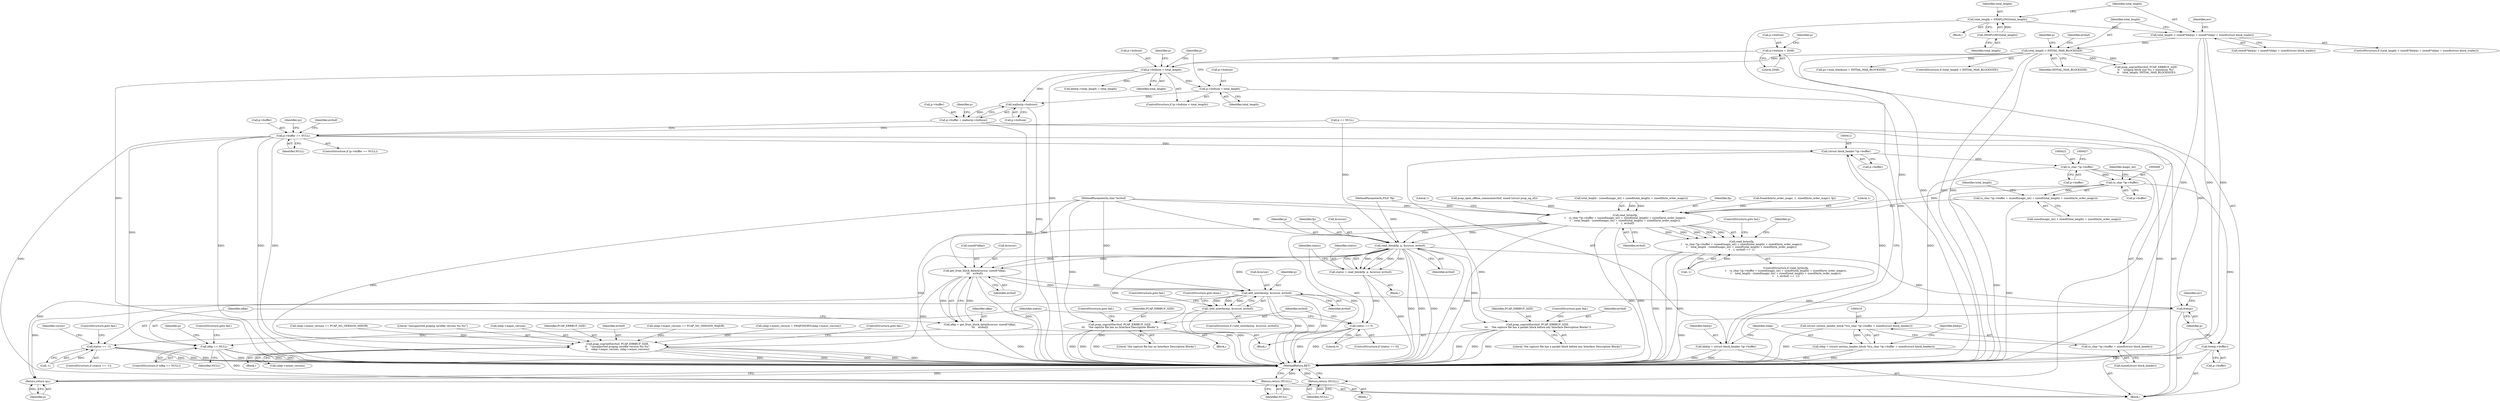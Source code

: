 digraph "0_libpcap_87d6bef033062f969e70fa40c43dfd945d5a20ab@API" {
"1000381" [label="(Call,malloc(p->bufsize))"];
"1000367" [label="(Call,p->bufsize < total_length)"];
"1000361" [label="(Call,p->bufsize = 2048)"];
"1000280" [label="(Call,total_length > INITIAL_MAX_BLOCKSIZE)"];
"1000260" [label="(Call,total_length < sizeof(*bhdrp) + sizeof(*shbp) + sizeof(struct block_trailer))"];
"1000255" [label="(Call,total_length = SWAPLONG(total_length))"];
"1000257" [label="(Call,SWAPLONG(total_length))"];
"1000372" [label="(Call,p->bufsize = total_length)"];
"1000377" [label="(Call,p->buffer = malloc(p->bufsize))"];
"1000386" [label="(Call,p->buffer == NULL)"];
"1000402" [label="(Return,return (NULL);)"];
"1000411" [label="(Call,(struct block_header *)p->buffer)"];
"1000409" [label="(Call,bhdrp = (struct block_header *)p->buffer)"];
"1000421" [label="(Call,(u_char *)p->buffer)"];
"1000418" [label="(Call,(struct section_header_block *)((u_char *)p->buffer + sizeof(struct block_header)))"];
"1000416" [label="(Call,shbp = (struct section_header_block *)((u_char *)p->buffer + sizeof(struct block_header)))"];
"1000420" [label="(Call,(u_char *)p->buffer + sizeof(struct block_header))"];
"1000448" [label="(Call,(u_char *)p->buffer)"];
"1000445" [label="(Call,read_bytes(fp,\n\t    (u_char *)p->buffer + (sizeof(magic_int) + sizeof(total_length) + sizeof(byte_order_magic)),\n\t    total_length - (sizeof(magic_int) + sizeof(total_length) + sizeof(byte_order_magic)),\n\t    1, errbuf))"];
"1000444" [label="(Call,read_bytes(fp,\n\t    (u_char *)p->buffer + (sizeof(magic_int) + sizeof(total_length) + sizeof(byte_order_magic)),\n\t    total_length - (sizeof(magic_int) + sizeof(total_length) + sizeof(byte_order_magic)),\n\t    1, errbuf) == -1)"];
"1000511" [label="(Call,pcap_snprintf(errbuf, PCAP_ERRBUF_SIZE,\n\t\t    \"unsupported pcapng savefile version %u.%u\",\n\t\t    shbp->major_version, shbp->minor_version))"];
"1000547" [label="(Call,read_block(fp, p, &cursor, errbuf))"];
"1000545" [label="(Call,status = read_block(fp, p, &cursor, errbuf))"];
"1000554" [label="(Call,status == 0)"];
"1000564" [label="(Call,status == -1)"];
"1000558" [label="(Call,pcap_snprintf(errbuf, PCAP_ERRBUF_SIZE,\n\t\t\t    \"the capture file has no Interface Description Blocks\"))"];
"1000577" [label="(Call,get_from_block_data(&cursor, sizeof(*idbp),\n\t\t\t    errbuf))"];
"1000575" [label="(Call,idbp = get_from_block_data(&cursor, sizeof(*idbp),\n\t\t\t    errbuf))"];
"1000585" [label="(Call,idbp == NULL)"];
"1000705" [label="(Return,return (NULL);)"];
"1000612" [label="(Call,add_interface(p, &cursor, errbuf))"];
"1000611" [label="(Call,!add_interface(p, &cursor, errbuf))"];
"1000688" [label="(Return,return (p);)"];
"1000699" [label="(Call,free(p))"];
"1000622" [label="(Call,pcap_snprintf(errbuf, PCAP_ERRBUF_SIZE,\n\t\t\t    \"the capture file has a packet block before any Interface Description Blocks\"))"];
"1000447" [label="(Call,(u_char *)p->buffer + (sizeof(magic_int) + sizeof(total_length) + sizeof(byte_order_magic)))"];
"1000695" [label="(Call,free(p->buffer))"];
"1000471" [label="(Literal,1)"];
"1000571" [label="(Identifier,cursor)"];
"1000474" [label="(Literal,1)"];
"1000616" [label="(Identifier,errbuf)"];
"1000553" [label="(ControlStructure,if (status == 0))"];
"1000257" [label="(Call,SWAPLONG(total_length))"];
"1000475" [label="(ControlStructure,goto fail;)"];
"1000298" [label="(Call,pcap_open_offline_common(errbuf, sizeof (struct pcap_ng_sf)))"];
"1000580" [label="(Call,sizeof(*idbp))"];
"1000555" [label="(Identifier,status)"];
"1000369" [label="(Identifier,p)"];
"1000262" [label="(Call,sizeof(*bhdrp) + sizeof(*shbp) + sizeof(struct block_trailer))"];
"1000548" [label="(Identifier,fp)"];
"1000583" [label="(Identifier,errbuf)"];
"1000417" [label="(Identifier,shbp)"];
"1000409" [label="(Call,bhdrp = (struct block_header *)p->buffer)"];
"1000367" [label="(Call,p->bufsize < total_length)"];
"1000280" [label="(Call,total_length > INITIAL_MAX_BLOCKSIZE)"];
"1000561" [label="(Literal,\"the capture file has no Interface Description Blocks\")"];
"1000366" [label="(ControlStructure,if (p->bufsize < total_length))"];
"1000282" [label="(Identifier,INITIAL_MAX_BLOCKSIZE)"];
"1000139" [label="(Block,)"];
"1000455" [label="(Identifier,magic_int)"];
"1000511" [label="(Call,pcap_snprintf(errbuf, PCAP_ERRBUF_SIZE,\n\t\t    \"unsupported pcapng savefile version %u.%u\",\n\t\t    shbp->major_version, shbp->minor_version))"];
"1000390" [label="(Identifier,NULL)"];
"1000461" [label="(Call,total_length - (sizeof(magic_int) + sizeof(total_length) + sizeof(byte_order_magic)))"];
"1000611" [label="(Call,!add_interface(p, &cursor, errbuf))"];
"1000446" [label="(Identifier,fp)"];
"1000614" [label="(Call,&cursor)"];
"1000699" [label="(Call,free(p))"];
"1000462" [label="(Identifier,total_length)"];
"1000547" [label="(Call,read_block(fp, p, &cursor, errbuf))"];
"1000377" [label="(Call,p->buffer = malloc(p->bufsize))"];
"1000591" [label="(Identifier,p)"];
"1000550" [label="(Call,&cursor)"];
"1000284" [label="(Call,pcap_snprintf(errbuf, PCAP_ERRBUF_SIZE,\n\t\t    \"pcapng block size %u > maximum %u\",\n\t\t    total_length, INITIAL_MAX_BLOCKSIZE))"];
"1000473" [label="(Call,-1)"];
"1000576" [label="(Identifier,idbp)"];
"1000566" [label="(Call,-1)"];
"1000402" [label="(Return,return (NULL);)"];
"1000255" [label="(Call,total_length = SWAPLONG(total_length))"];
"1000206" [label="(Call,fread(&byte_order_magic, 1, sizeof(byte_order_magic), fp))"];
"1000588" [label="(ControlStructure,goto fail;)"];
"1000707" [label="(MethodReturn,RET)"];
"1000404" [label="(Call,ps->max_blocksize = INITIAL_MAX_BLOCKSIZE)"];
"1000586" [label="(Identifier,idbp)"];
"1000373" [label="(Call,p->bufsize)"];
"1000703" [label="(Identifier,err)"];
"1000612" [label="(Call,add_interface(p, &cursor, errbuf))"];
"1000382" [label="(Call,p->bufsize)"];
"1000362" [label="(Call,p->bufsize)"];
"1000260" [label="(Call,total_length < sizeof(*bhdrp) + sizeof(*shbp) + sizeof(struct block_trailer))"];
"1000489" [label="(Call,shbp->minor_version = SWAPSHORT(shbp->minor_version))"];
"1000279" [label="(ControlStructure,if (total_length > INITIAL_MAX_BLOCKSIZE))"];
"1000549" [label="(Identifier,p)"];
"1000577" [label="(Call,get_from_block_data(&cursor, sizeof(*idbp),\n\t\t\t    errbuf))"];
"1000447" [label="(Call,(u_char *)p->buffer + (sizeof(magic_int) + sizeof(total_length) + sizeof(byte_order_magic)))"];
"1000135" [label="(MethodParameterIn,FILE *fp)"];
"1000387" [label="(Call,p->buffer)"];
"1000433" [label="(Call,bhdrp->total_length = total_length)"];
"1000388" [label="(Identifier,p)"];
"1000562" [label="(ControlStructure,goto fail;)"];
"1000453" [label="(Call,sizeof(magic_int) + sizeof(total_length) + sizeof(byte_order_magic))"];
"1000303" [label="(Call,p == NULL)"];
"1000695" [label="(Call,free(p->buffer))"];
"1000371" [label="(Identifier,total_length)"];
"1000626" [label="(ControlStructure,goto fail;)"];
"1000565" [label="(Identifier,status)"];
"1000385" [label="(ControlStructure,if (p->buffer == NULL))"];
"1000545" [label="(Call,status = read_block(fp, p, &cursor, errbuf))"];
"1000391" [label="(Block,)"];
"1000421" [label="(Call,(u_char *)p->buffer)"];
"1000700" [label="(Identifier,p)"];
"1000443" [label="(ControlStructure,if (read_bytes(fp,\n\t    (u_char *)p->buffer + (sizeof(magic_int) + sizeof(total_length) + sizeof(byte_order_magic)),\n\t    total_length - (sizeof(magic_int) + sizeof(total_length) + sizeof(byte_order_magic)),\n\t    1, errbuf) == -1))"];
"1000510" [label="(Block,)"];
"1000423" [label="(Call,p->buffer)"];
"1000521" [label="(ControlStructure,goto fail;)"];
"1000689" [label="(Identifier,p)"];
"1000372" [label="(Call,p->bufsize = total_length)"];
"1000368" [label="(Call,p->bufsize)"];
"1000418" [label="(Call,(struct section_header_block *)((u_char *)p->buffer + sizeof(struct block_header)))"];
"1000386" [label="(Call,p->buffer == NULL)"];
"1000622" [label="(Call,pcap_snprintf(errbuf, PCAP_ERRBUF_SIZE,\n\t\t\t    \"the capture file has a packet block before any Interface Description Blocks\"))"];
"1000450" [label="(Call,p->buffer)"];
"1000557" [label="(Block,)"];
"1000564" [label="(Call,status == -1)"];
"1000137" [label="(MethodParameterIn,char *errbuf)"];
"1000505" [label="(Call,shbp->minor_version == PCAP_NG_VERSION_MINOR)"];
"1000623" [label="(Identifier,errbuf)"];
"1000374" [label="(Identifier,p)"];
"1000297" [label="(Identifier,p)"];
"1000559" [label="(Identifier,errbuf)"];
"1000285" [label="(Identifier,errbuf)"];
"1000410" [label="(Identifier,bhdrp)"];
"1000568" [label="(ControlStructure,goto fail;)"];
"1000705" [label="(Return,return (NULL);)"];
"1000558" [label="(Call,pcap_snprintf(errbuf, PCAP_ERRBUF_SIZE,\n\t\t\t    \"the capture file has no Interface Description Blocks\"))"];
"1000560" [label="(Identifier,PCAP_ERRBUF_SIZE)"];
"1000610" [label="(ControlStructure,if (!add_interface(p, &cursor, errbuf)))"];
"1000256" [label="(Identifier,total_length)"];
"1000563" [label="(ControlStructure,if (status == -1))"];
"1000381" [label="(Call,malloc(p->bufsize))"];
"1000426" [label="(Call,sizeof(struct block_header))"];
"1000587" [label="(Identifier,NULL)"];
"1000514" [label="(Literal,\"unsupported pcapng savefile version %u.%u\")"];
"1000259" [label="(ControlStructure,if (total_length < sizeof(*bhdrp) + sizeof(*shbp) + sizeof(struct block_trailer)))"];
"1000617" [label="(ControlStructure,goto fail;)"];
"1000430" [label="(Identifier,bhdrp)"];
"1000376" [label="(Identifier,total_length)"];
"1000365" [label="(Literal,2048)"];
"1000544" [label="(Block,)"];
"1000378" [label="(Call,p->buffer)"];
"1000275" [label="(Identifier,err)"];
"1000584" [label="(ControlStructure,if (idbp == NULL))"];
"1000552" [label="(Identifier,errbuf)"];
"1000515" [label="(Call,shbp->major_version)"];
"1000556" [label="(Literal,0)"];
"1000513" [label="(Identifier,PCAP_ERRBUF_SIZE)"];
"1000258" [label="(Identifier,total_length)"];
"1000706" [label="(Identifier,NULL)"];
"1000624" [label="(Identifier,PCAP_ERRBUF_SIZE)"];
"1000578" [label="(Call,&cursor)"];
"1000361" [label="(Call,p->bufsize = 2048)"];
"1000585" [label="(Call,idbp == NULL)"];
"1000444" [label="(Call,read_bytes(fp,\n\t    (u_char *)p->buffer + (sizeof(magic_int) + sizeof(total_length) + sizeof(byte_order_magic)),\n\t    total_length - (sizeof(magic_int) + sizeof(total_length) + sizeof(byte_order_magic)),\n\t    1, errbuf) == -1)"];
"1000512" [label="(Identifier,errbuf)"];
"1000240" [label="(Block,)"];
"1000554" [label="(Call,status == 0)"];
"1000411" [label="(Call,(struct block_header *)p->buffer)"];
"1000448" [label="(Call,(u_char *)p->buffer)"];
"1000613" [label="(Identifier,p)"];
"1000416" [label="(Call,shbp = (struct section_header_block *)((u_char *)p->buffer + sizeof(struct block_header)))"];
"1000379" [label="(Identifier,p)"];
"1000625" [label="(Literal,\"the capture file has a packet block before any Interface Description Blocks\")"];
"1000688" [label="(Return,return (p);)"];
"1000573" [label="(Block,)"];
"1000478" [label="(Identifier,p)"];
"1000575" [label="(Call,idbp = get_from_block_data(&cursor, sizeof(*idbp),\n\t\t\t    errbuf))"];
"1000546" [label="(Identifier,status)"];
"1000406" [label="(Identifier,ps)"];
"1000413" [label="(Call,p->buffer)"];
"1000500" [label="(Call,shbp->major_version == PCAP_NG_VERSION_MAJOR)"];
"1000261" [label="(Identifier,total_length)"];
"1000518" [label="(Call,shbp->minor_version)"];
"1000445" [label="(Call,read_bytes(fp,\n\t    (u_char *)p->buffer + (sizeof(magic_int) + sizeof(total_length) + sizeof(byte_order_magic)),\n\t    total_length - (sizeof(magic_int) + sizeof(total_length) + sizeof(byte_order_magic)),\n\t    1, errbuf))"];
"1000472" [label="(Identifier,errbuf)"];
"1000618" [label="(ControlStructure,goto done;)"];
"1000393" [label="(Identifier,errbuf)"];
"1000403" [label="(Identifier,NULL)"];
"1000696" [label="(Call,p->buffer)"];
"1000420" [label="(Call,(u_char *)p->buffer + sizeof(struct block_header))"];
"1000281" [label="(Identifier,total_length)"];
"1000381" -> "1000377"  [label="AST: "];
"1000381" -> "1000382"  [label="CFG: "];
"1000382" -> "1000381"  [label="AST: "];
"1000377" -> "1000381"  [label="CFG: "];
"1000381" -> "1000707"  [label="DDG: "];
"1000381" -> "1000377"  [label="DDG: "];
"1000367" -> "1000381"  [label="DDG: "];
"1000372" -> "1000381"  [label="DDG: "];
"1000367" -> "1000366"  [label="AST: "];
"1000367" -> "1000371"  [label="CFG: "];
"1000368" -> "1000367"  [label="AST: "];
"1000371" -> "1000367"  [label="AST: "];
"1000374" -> "1000367"  [label="CFG: "];
"1000379" -> "1000367"  [label="CFG: "];
"1000367" -> "1000707"  [label="DDG: "];
"1000367" -> "1000707"  [label="DDG: "];
"1000361" -> "1000367"  [label="DDG: "];
"1000280" -> "1000367"  [label="DDG: "];
"1000367" -> "1000372"  [label="DDG: "];
"1000367" -> "1000433"  [label="DDG: "];
"1000361" -> "1000139"  [label="AST: "];
"1000361" -> "1000365"  [label="CFG: "];
"1000362" -> "1000361"  [label="AST: "];
"1000365" -> "1000361"  [label="AST: "];
"1000369" -> "1000361"  [label="CFG: "];
"1000280" -> "1000279"  [label="AST: "];
"1000280" -> "1000282"  [label="CFG: "];
"1000281" -> "1000280"  [label="AST: "];
"1000282" -> "1000280"  [label="AST: "];
"1000285" -> "1000280"  [label="CFG: "];
"1000297" -> "1000280"  [label="CFG: "];
"1000280" -> "1000707"  [label="DDG: "];
"1000280" -> "1000707"  [label="DDG: "];
"1000280" -> "1000707"  [label="DDG: "];
"1000260" -> "1000280"  [label="DDG: "];
"1000280" -> "1000284"  [label="DDG: "];
"1000280" -> "1000284"  [label="DDG: "];
"1000280" -> "1000404"  [label="DDG: "];
"1000260" -> "1000259"  [label="AST: "];
"1000260" -> "1000262"  [label="CFG: "];
"1000261" -> "1000260"  [label="AST: "];
"1000262" -> "1000260"  [label="AST: "];
"1000275" -> "1000260"  [label="CFG: "];
"1000281" -> "1000260"  [label="CFG: "];
"1000260" -> "1000707"  [label="DDG: "];
"1000260" -> "1000707"  [label="DDG: "];
"1000260" -> "1000707"  [label="DDG: "];
"1000255" -> "1000260"  [label="DDG: "];
"1000255" -> "1000240"  [label="AST: "];
"1000255" -> "1000257"  [label="CFG: "];
"1000256" -> "1000255"  [label="AST: "];
"1000257" -> "1000255"  [label="AST: "];
"1000261" -> "1000255"  [label="CFG: "];
"1000255" -> "1000707"  [label="DDG: "];
"1000257" -> "1000255"  [label="DDG: "];
"1000257" -> "1000258"  [label="CFG: "];
"1000258" -> "1000257"  [label="AST: "];
"1000372" -> "1000366"  [label="AST: "];
"1000372" -> "1000376"  [label="CFG: "];
"1000373" -> "1000372"  [label="AST: "];
"1000376" -> "1000372"  [label="AST: "];
"1000379" -> "1000372"  [label="CFG: "];
"1000372" -> "1000707"  [label="DDG: "];
"1000377" -> "1000139"  [label="AST: "];
"1000378" -> "1000377"  [label="AST: "];
"1000388" -> "1000377"  [label="CFG: "];
"1000377" -> "1000707"  [label="DDG: "];
"1000377" -> "1000386"  [label="DDG: "];
"1000386" -> "1000385"  [label="AST: "];
"1000386" -> "1000390"  [label="CFG: "];
"1000387" -> "1000386"  [label="AST: "];
"1000390" -> "1000386"  [label="AST: "];
"1000393" -> "1000386"  [label="CFG: "];
"1000406" -> "1000386"  [label="CFG: "];
"1000386" -> "1000707"  [label="DDG: "];
"1000386" -> "1000707"  [label="DDG: "];
"1000386" -> "1000707"  [label="DDG: "];
"1000303" -> "1000386"  [label="DDG: "];
"1000386" -> "1000402"  [label="DDG: "];
"1000386" -> "1000411"  [label="DDG: "];
"1000386" -> "1000585"  [label="DDG: "];
"1000386" -> "1000705"  [label="DDG: "];
"1000402" -> "1000391"  [label="AST: "];
"1000402" -> "1000403"  [label="CFG: "];
"1000403" -> "1000402"  [label="AST: "];
"1000707" -> "1000402"  [label="CFG: "];
"1000402" -> "1000707"  [label="DDG: "];
"1000403" -> "1000402"  [label="DDG: "];
"1000411" -> "1000409"  [label="AST: "];
"1000411" -> "1000413"  [label="CFG: "];
"1000412" -> "1000411"  [label="AST: "];
"1000413" -> "1000411"  [label="AST: "];
"1000409" -> "1000411"  [label="CFG: "];
"1000411" -> "1000409"  [label="DDG: "];
"1000411" -> "1000421"  [label="DDG: "];
"1000409" -> "1000139"  [label="AST: "];
"1000410" -> "1000409"  [label="AST: "];
"1000417" -> "1000409"  [label="CFG: "];
"1000409" -> "1000707"  [label="DDG: "];
"1000409" -> "1000707"  [label="DDG: "];
"1000421" -> "1000420"  [label="AST: "];
"1000421" -> "1000423"  [label="CFG: "];
"1000422" -> "1000421"  [label="AST: "];
"1000423" -> "1000421"  [label="AST: "];
"1000427" -> "1000421"  [label="CFG: "];
"1000421" -> "1000418"  [label="DDG: "];
"1000421" -> "1000420"  [label="DDG: "];
"1000421" -> "1000448"  [label="DDG: "];
"1000418" -> "1000416"  [label="AST: "];
"1000418" -> "1000420"  [label="CFG: "];
"1000419" -> "1000418"  [label="AST: "];
"1000420" -> "1000418"  [label="AST: "];
"1000416" -> "1000418"  [label="CFG: "];
"1000418" -> "1000707"  [label="DDG: "];
"1000418" -> "1000416"  [label="DDG: "];
"1000416" -> "1000139"  [label="AST: "];
"1000417" -> "1000416"  [label="AST: "];
"1000430" -> "1000416"  [label="CFG: "];
"1000416" -> "1000707"  [label="DDG: "];
"1000416" -> "1000707"  [label="DDG: "];
"1000420" -> "1000426"  [label="CFG: "];
"1000426" -> "1000420"  [label="AST: "];
"1000448" -> "1000447"  [label="AST: "];
"1000448" -> "1000450"  [label="CFG: "];
"1000449" -> "1000448"  [label="AST: "];
"1000450" -> "1000448"  [label="AST: "];
"1000455" -> "1000448"  [label="CFG: "];
"1000448" -> "1000707"  [label="DDG: "];
"1000448" -> "1000445"  [label="DDG: "];
"1000448" -> "1000447"  [label="DDG: "];
"1000448" -> "1000695"  [label="DDG: "];
"1000445" -> "1000444"  [label="AST: "];
"1000445" -> "1000472"  [label="CFG: "];
"1000446" -> "1000445"  [label="AST: "];
"1000447" -> "1000445"  [label="AST: "];
"1000461" -> "1000445"  [label="AST: "];
"1000471" -> "1000445"  [label="AST: "];
"1000472" -> "1000445"  [label="AST: "];
"1000474" -> "1000445"  [label="CFG: "];
"1000445" -> "1000707"  [label="DDG: "];
"1000445" -> "1000707"  [label="DDG: "];
"1000445" -> "1000707"  [label="DDG: "];
"1000445" -> "1000707"  [label="DDG: "];
"1000445" -> "1000444"  [label="DDG: "];
"1000445" -> "1000444"  [label="DDG: "];
"1000445" -> "1000444"  [label="DDG: "];
"1000445" -> "1000444"  [label="DDG: "];
"1000445" -> "1000444"  [label="DDG: "];
"1000206" -> "1000445"  [label="DDG: "];
"1000135" -> "1000445"  [label="DDG: "];
"1000461" -> "1000445"  [label="DDG: "];
"1000461" -> "1000445"  [label="DDG: "];
"1000298" -> "1000445"  [label="DDG: "];
"1000137" -> "1000445"  [label="DDG: "];
"1000445" -> "1000511"  [label="DDG: "];
"1000445" -> "1000547"  [label="DDG: "];
"1000445" -> "1000547"  [label="DDG: "];
"1000444" -> "1000443"  [label="AST: "];
"1000444" -> "1000473"  [label="CFG: "];
"1000473" -> "1000444"  [label="AST: "];
"1000475" -> "1000444"  [label="CFG: "];
"1000478" -> "1000444"  [label="CFG: "];
"1000444" -> "1000707"  [label="DDG: "];
"1000444" -> "1000707"  [label="DDG: "];
"1000444" -> "1000707"  [label="DDG: "];
"1000473" -> "1000444"  [label="DDG: "];
"1000511" -> "1000510"  [label="AST: "];
"1000511" -> "1000518"  [label="CFG: "];
"1000512" -> "1000511"  [label="AST: "];
"1000513" -> "1000511"  [label="AST: "];
"1000514" -> "1000511"  [label="AST: "];
"1000515" -> "1000511"  [label="AST: "];
"1000518" -> "1000511"  [label="AST: "];
"1000521" -> "1000511"  [label="CFG: "];
"1000511" -> "1000707"  [label="DDG: "];
"1000511" -> "1000707"  [label="DDG: "];
"1000511" -> "1000707"  [label="DDG: "];
"1000511" -> "1000707"  [label="DDG: "];
"1000511" -> "1000707"  [label="DDG: "];
"1000137" -> "1000511"  [label="DDG: "];
"1000500" -> "1000511"  [label="DDG: "];
"1000505" -> "1000511"  [label="DDG: "];
"1000489" -> "1000511"  [label="DDG: "];
"1000547" -> "1000545"  [label="AST: "];
"1000547" -> "1000552"  [label="CFG: "];
"1000548" -> "1000547"  [label="AST: "];
"1000549" -> "1000547"  [label="AST: "];
"1000550" -> "1000547"  [label="AST: "];
"1000552" -> "1000547"  [label="AST: "];
"1000545" -> "1000547"  [label="CFG: "];
"1000547" -> "1000707"  [label="DDG: "];
"1000547" -> "1000707"  [label="DDG: "];
"1000547" -> "1000707"  [label="DDG: "];
"1000547" -> "1000707"  [label="DDG: "];
"1000547" -> "1000545"  [label="DDG: "];
"1000547" -> "1000545"  [label="DDG: "];
"1000547" -> "1000545"  [label="DDG: "];
"1000547" -> "1000545"  [label="DDG: "];
"1000135" -> "1000547"  [label="DDG: "];
"1000303" -> "1000547"  [label="DDG: "];
"1000137" -> "1000547"  [label="DDG: "];
"1000547" -> "1000558"  [label="DDG: "];
"1000547" -> "1000577"  [label="DDG: "];
"1000547" -> "1000577"  [label="DDG: "];
"1000547" -> "1000612"  [label="DDG: "];
"1000547" -> "1000622"  [label="DDG: "];
"1000547" -> "1000688"  [label="DDG: "];
"1000547" -> "1000699"  [label="DDG: "];
"1000545" -> "1000544"  [label="AST: "];
"1000546" -> "1000545"  [label="AST: "];
"1000555" -> "1000545"  [label="CFG: "];
"1000545" -> "1000707"  [label="DDG: "];
"1000545" -> "1000554"  [label="DDG: "];
"1000554" -> "1000553"  [label="AST: "];
"1000554" -> "1000556"  [label="CFG: "];
"1000555" -> "1000554"  [label="AST: "];
"1000556" -> "1000554"  [label="AST: "];
"1000559" -> "1000554"  [label="CFG: "];
"1000565" -> "1000554"  [label="CFG: "];
"1000554" -> "1000707"  [label="DDG: "];
"1000554" -> "1000707"  [label="DDG: "];
"1000554" -> "1000564"  [label="DDG: "];
"1000564" -> "1000563"  [label="AST: "];
"1000564" -> "1000566"  [label="CFG: "];
"1000565" -> "1000564"  [label="AST: "];
"1000566" -> "1000564"  [label="AST: "];
"1000568" -> "1000564"  [label="CFG: "];
"1000571" -> "1000564"  [label="CFG: "];
"1000564" -> "1000707"  [label="DDG: "];
"1000564" -> "1000707"  [label="DDG: "];
"1000564" -> "1000707"  [label="DDG: "];
"1000566" -> "1000564"  [label="DDG: "];
"1000558" -> "1000557"  [label="AST: "];
"1000558" -> "1000561"  [label="CFG: "];
"1000559" -> "1000558"  [label="AST: "];
"1000560" -> "1000558"  [label="AST: "];
"1000561" -> "1000558"  [label="AST: "];
"1000562" -> "1000558"  [label="CFG: "];
"1000558" -> "1000707"  [label="DDG: "];
"1000558" -> "1000707"  [label="DDG: "];
"1000558" -> "1000707"  [label="DDG: "];
"1000137" -> "1000558"  [label="DDG: "];
"1000577" -> "1000575"  [label="AST: "];
"1000577" -> "1000583"  [label="CFG: "];
"1000578" -> "1000577"  [label="AST: "];
"1000580" -> "1000577"  [label="AST: "];
"1000583" -> "1000577"  [label="AST: "];
"1000575" -> "1000577"  [label="CFG: "];
"1000577" -> "1000707"  [label="DDG: "];
"1000577" -> "1000707"  [label="DDG: "];
"1000577" -> "1000575"  [label="DDG: "];
"1000577" -> "1000575"  [label="DDG: "];
"1000137" -> "1000577"  [label="DDG: "];
"1000577" -> "1000612"  [label="DDG: "];
"1000577" -> "1000612"  [label="DDG: "];
"1000575" -> "1000573"  [label="AST: "];
"1000576" -> "1000575"  [label="AST: "];
"1000586" -> "1000575"  [label="CFG: "];
"1000575" -> "1000707"  [label="DDG: "];
"1000575" -> "1000585"  [label="DDG: "];
"1000585" -> "1000584"  [label="AST: "];
"1000585" -> "1000587"  [label="CFG: "];
"1000586" -> "1000585"  [label="AST: "];
"1000587" -> "1000585"  [label="AST: "];
"1000588" -> "1000585"  [label="CFG: "];
"1000591" -> "1000585"  [label="CFG: "];
"1000585" -> "1000707"  [label="DDG: "];
"1000585" -> "1000707"  [label="DDG: "];
"1000585" -> "1000707"  [label="DDG: "];
"1000585" -> "1000705"  [label="DDG: "];
"1000705" -> "1000139"  [label="AST: "];
"1000705" -> "1000706"  [label="CFG: "];
"1000706" -> "1000705"  [label="AST: "];
"1000707" -> "1000705"  [label="CFG: "];
"1000705" -> "1000707"  [label="DDG: "];
"1000706" -> "1000705"  [label="DDG: "];
"1000612" -> "1000611"  [label="AST: "];
"1000612" -> "1000616"  [label="CFG: "];
"1000613" -> "1000612"  [label="AST: "];
"1000614" -> "1000612"  [label="AST: "];
"1000616" -> "1000612"  [label="AST: "];
"1000611" -> "1000612"  [label="CFG: "];
"1000612" -> "1000707"  [label="DDG: "];
"1000612" -> "1000707"  [label="DDG: "];
"1000612" -> "1000707"  [label="DDG: "];
"1000612" -> "1000611"  [label="DDG: "];
"1000612" -> "1000611"  [label="DDG: "];
"1000612" -> "1000611"  [label="DDG: "];
"1000137" -> "1000612"  [label="DDG: "];
"1000612" -> "1000688"  [label="DDG: "];
"1000612" -> "1000699"  [label="DDG: "];
"1000611" -> "1000610"  [label="AST: "];
"1000617" -> "1000611"  [label="CFG: "];
"1000618" -> "1000611"  [label="CFG: "];
"1000611" -> "1000707"  [label="DDG: "];
"1000611" -> "1000707"  [label="DDG: "];
"1000688" -> "1000139"  [label="AST: "];
"1000688" -> "1000689"  [label="CFG: "];
"1000689" -> "1000688"  [label="AST: "];
"1000707" -> "1000688"  [label="CFG: "];
"1000688" -> "1000707"  [label="DDG: "];
"1000689" -> "1000688"  [label="DDG: "];
"1000699" -> "1000139"  [label="AST: "];
"1000699" -> "1000700"  [label="CFG: "];
"1000700" -> "1000699"  [label="AST: "];
"1000703" -> "1000699"  [label="CFG: "];
"1000699" -> "1000707"  [label="DDG: "];
"1000303" -> "1000699"  [label="DDG: "];
"1000622" -> "1000573"  [label="AST: "];
"1000622" -> "1000625"  [label="CFG: "];
"1000623" -> "1000622"  [label="AST: "];
"1000624" -> "1000622"  [label="AST: "];
"1000625" -> "1000622"  [label="AST: "];
"1000626" -> "1000622"  [label="CFG: "];
"1000622" -> "1000707"  [label="DDG: "];
"1000622" -> "1000707"  [label="DDG: "];
"1000622" -> "1000707"  [label="DDG: "];
"1000137" -> "1000622"  [label="DDG: "];
"1000447" -> "1000453"  [label="CFG: "];
"1000453" -> "1000447"  [label="AST: "];
"1000462" -> "1000447"  [label="CFG: "];
"1000447" -> "1000707"  [label="DDG: "];
"1000695" -> "1000139"  [label="AST: "];
"1000695" -> "1000696"  [label="CFG: "];
"1000696" -> "1000695"  [label="AST: "];
"1000700" -> "1000695"  [label="CFG: "];
"1000695" -> "1000707"  [label="DDG: "];
}
